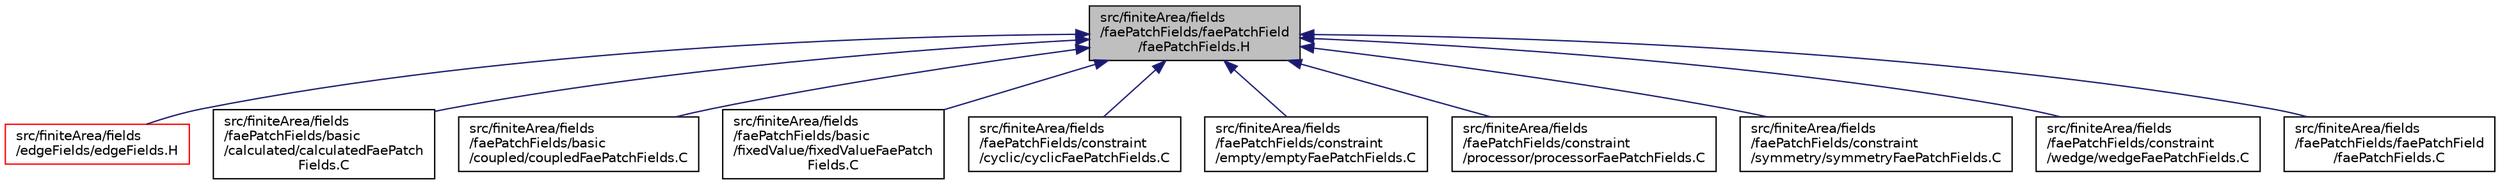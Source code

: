 digraph "src/finiteArea/fields/faePatchFields/faePatchField/faePatchFields.H"
{
  bgcolor="transparent";
  edge [fontname="Helvetica",fontsize="10",labelfontname="Helvetica",labelfontsize="10"];
  node [fontname="Helvetica",fontsize="10",shape=record];
  Node1 [label="src/finiteArea/fields\l/faePatchFields/faePatchField\l/faePatchFields.H",height=0.2,width=0.4,color="black", fillcolor="grey75", style="filled" fontcolor="black"];
  Node1 -> Node2 [dir="back",color="midnightblue",fontsize="10",style="solid",fontname="Helvetica"];
  Node2 [label="src/finiteArea/fields\l/edgeFields/edgeFields.H",height=0.2,width=0.4,color="red",URL="$edgeFields_8H.html"];
  Node1 -> Node3 [dir="back",color="midnightblue",fontsize="10",style="solid",fontname="Helvetica"];
  Node3 [label="src/finiteArea/fields\l/faePatchFields/basic\l/calculated/calculatedFaePatch\lFields.C",height=0.2,width=0.4,color="black",URL="$calculatedFaePatchFields_8C.html"];
  Node1 -> Node4 [dir="back",color="midnightblue",fontsize="10",style="solid",fontname="Helvetica"];
  Node4 [label="src/finiteArea/fields\l/faePatchFields/basic\l/coupled/coupledFaePatchFields.C",height=0.2,width=0.4,color="black",URL="$coupledFaePatchFields_8C.html"];
  Node1 -> Node5 [dir="back",color="midnightblue",fontsize="10",style="solid",fontname="Helvetica"];
  Node5 [label="src/finiteArea/fields\l/faePatchFields/basic\l/fixedValue/fixedValueFaePatch\lFields.C",height=0.2,width=0.4,color="black",URL="$fixedValueFaePatchFields_8C.html"];
  Node1 -> Node6 [dir="back",color="midnightblue",fontsize="10",style="solid",fontname="Helvetica"];
  Node6 [label="src/finiteArea/fields\l/faePatchFields/constraint\l/cyclic/cyclicFaePatchFields.C",height=0.2,width=0.4,color="black",URL="$cyclicFaePatchFields_8C.html"];
  Node1 -> Node7 [dir="back",color="midnightblue",fontsize="10",style="solid",fontname="Helvetica"];
  Node7 [label="src/finiteArea/fields\l/faePatchFields/constraint\l/empty/emptyFaePatchFields.C",height=0.2,width=0.4,color="black",URL="$emptyFaePatchFields_8C.html"];
  Node1 -> Node8 [dir="back",color="midnightblue",fontsize="10",style="solid",fontname="Helvetica"];
  Node8 [label="src/finiteArea/fields\l/faePatchFields/constraint\l/processor/processorFaePatchFields.C",height=0.2,width=0.4,color="black",URL="$processorFaePatchFields_8C.html"];
  Node1 -> Node9 [dir="back",color="midnightblue",fontsize="10",style="solid",fontname="Helvetica"];
  Node9 [label="src/finiteArea/fields\l/faePatchFields/constraint\l/symmetry/symmetryFaePatchFields.C",height=0.2,width=0.4,color="black",URL="$symmetryFaePatchFields_8C.html"];
  Node1 -> Node10 [dir="back",color="midnightblue",fontsize="10",style="solid",fontname="Helvetica"];
  Node10 [label="src/finiteArea/fields\l/faePatchFields/constraint\l/wedge/wedgeFaePatchFields.C",height=0.2,width=0.4,color="black",URL="$wedgeFaePatchFields_8C.html"];
  Node1 -> Node11 [dir="back",color="midnightblue",fontsize="10",style="solid",fontname="Helvetica"];
  Node11 [label="src/finiteArea/fields\l/faePatchFields/faePatchField\l/faePatchFields.C",height=0.2,width=0.4,color="black",URL="$faePatchFields_8C.html",tooltip="Finite area edge-based patch fields. "];
}

